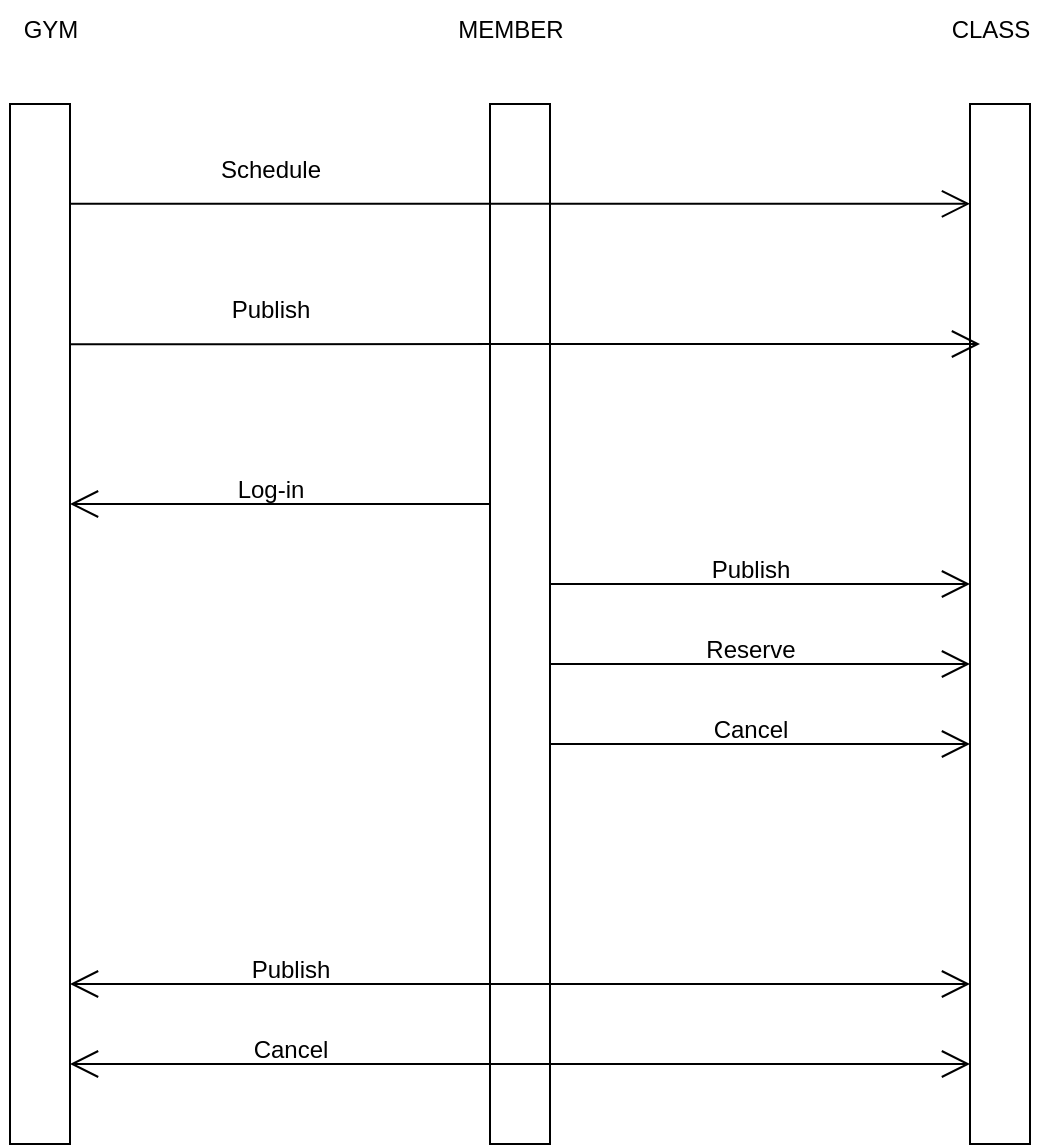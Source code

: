 <mxfile version="21.2.8" type="device">
  <diagram name="Page-1" id="2YBvvXClWsGukQMizWep">
    <mxGraphModel dx="1276" dy="605" grid="1" gridSize="10" guides="1" tooltips="1" connect="1" arrows="1" fold="1" page="1" pageScale="1" pageWidth="850" pageHeight="1100" math="0" shadow="0">
      <root>
        <mxCell id="0" />
        <mxCell id="1" parent="0" />
        <mxCell id="CuzSEY8JB-L4rQDLMhRv-6" value="" style="html=1;points=[];perimeter=orthogonalPerimeter;outlineConnect=0;targetShapes=umlLifeline;portConstraint=eastwest;newEdgeStyle={&quot;edgeStyle&quot;:&quot;elbowEdgeStyle&quot;,&quot;elbow&quot;:&quot;vertical&quot;,&quot;curved&quot;:0,&quot;rounded&quot;:0};" parent="1" vertex="1">
          <mxGeometry x="160" y="80" width="30" height="520" as="geometry" />
        </mxCell>
        <mxCell id="CuzSEY8JB-L4rQDLMhRv-7" value="" style="html=1;points=[];perimeter=orthogonalPerimeter;outlineConnect=0;targetShapes=umlLifeline;portConstraint=eastwest;newEdgeStyle={&quot;edgeStyle&quot;:&quot;elbowEdgeStyle&quot;,&quot;elbow&quot;:&quot;vertical&quot;,&quot;curved&quot;:0,&quot;rounded&quot;:0};" parent="1" vertex="1">
          <mxGeometry x="400" y="80" width="30" height="520" as="geometry" />
        </mxCell>
        <mxCell id="CuzSEY8JB-L4rQDLMhRv-8" value="" style="html=1;points=[];perimeter=orthogonalPerimeter;outlineConnect=0;targetShapes=umlLifeline;portConstraint=eastwest;newEdgeStyle={&quot;edgeStyle&quot;:&quot;elbowEdgeStyle&quot;,&quot;elbow&quot;:&quot;vertical&quot;,&quot;curved&quot;:0,&quot;rounded&quot;:0};" parent="1" vertex="1">
          <mxGeometry x="640" y="80" width="30" height="520" as="geometry" />
        </mxCell>
        <mxCell id="CuzSEY8JB-L4rQDLMhRv-9" value="GYM" style="text;html=1;align=center;verticalAlign=middle;resizable=0;points=[];autosize=1;strokeColor=none;fillColor=none;" parent="1" vertex="1">
          <mxGeometry x="155" y="28" width="50" height="30" as="geometry" />
        </mxCell>
        <mxCell id="CuzSEY8JB-L4rQDLMhRv-10" value="MEMBER" style="text;html=1;align=center;verticalAlign=middle;resizable=0;points=[];autosize=1;strokeColor=none;fillColor=none;" parent="1" vertex="1">
          <mxGeometry x="370" y="28" width="80" height="30" as="geometry" />
        </mxCell>
        <mxCell id="CuzSEY8JB-L4rQDLMhRv-11" value="CLASS" style="text;html=1;align=center;verticalAlign=middle;resizable=0;points=[];autosize=1;strokeColor=none;fillColor=none;" parent="1" vertex="1">
          <mxGeometry x="620" y="28" width="60" height="30" as="geometry" />
        </mxCell>
        <mxCell id="CuzSEY8JB-L4rQDLMhRv-12" value="" style="endArrow=open;endFill=1;endSize=12;html=1;rounded=0;exitX=1;exitY=0.096;exitDx=0;exitDy=0;exitPerimeter=0;" parent="1" source="CuzSEY8JB-L4rQDLMhRv-6" target="CuzSEY8JB-L4rQDLMhRv-8" edge="1">
          <mxGeometry width="160" relative="1" as="geometry">
            <mxPoint x="200" y="130" as="sourcePoint" />
            <mxPoint x="500" y="260" as="targetPoint" />
          </mxGeometry>
        </mxCell>
        <mxCell id="CuzSEY8JB-L4rQDLMhRv-13" value="" style="endArrow=open;endFill=1;endSize=12;html=1;rounded=0;exitX=1;exitY=0.231;exitDx=0;exitDy=0;exitPerimeter=0;" parent="1" source="CuzSEY8JB-L4rQDLMhRv-6" edge="1">
          <mxGeometry width="160" relative="1" as="geometry">
            <mxPoint x="205" y="200" as="sourcePoint" />
            <mxPoint x="645" y="200" as="targetPoint" />
          </mxGeometry>
        </mxCell>
        <mxCell id="CuzSEY8JB-L4rQDLMhRv-14" value="" style="endArrow=open;endFill=1;endSize=12;html=1;rounded=0;" parent="1" source="CuzSEY8JB-L4rQDLMhRv-7" target="CuzSEY8JB-L4rQDLMhRv-6" edge="1">
          <mxGeometry width="160" relative="1" as="geometry">
            <mxPoint x="390" y="280" as="sourcePoint" />
            <mxPoint x="210" y="270" as="targetPoint" />
            <Array as="points">
              <mxPoint x="320" y="280" />
            </Array>
          </mxGeometry>
        </mxCell>
        <mxCell id="CuzSEY8JB-L4rQDLMhRv-15" value="" style="endArrow=open;endFill=1;endSize=12;html=1;rounded=0;" parent="1" target="CuzSEY8JB-L4rQDLMhRv-8" edge="1">
          <mxGeometry width="160" relative="1" as="geometry">
            <mxPoint x="430" y="320" as="sourcePoint" />
            <mxPoint x="590" y="320" as="targetPoint" />
          </mxGeometry>
        </mxCell>
        <mxCell id="CuzSEY8JB-L4rQDLMhRv-16" value="" style="endArrow=open;endFill=1;endSize=12;html=1;rounded=0;" parent="1" edge="1">
          <mxGeometry width="160" relative="1" as="geometry">
            <mxPoint x="430" y="400" as="sourcePoint" />
            <mxPoint x="640" y="400" as="targetPoint" />
          </mxGeometry>
        </mxCell>
        <mxCell id="CuzSEY8JB-L4rQDLMhRv-17" value="" style="endArrow=open;endFill=1;endSize=12;html=1;rounded=0;" parent="1" edge="1">
          <mxGeometry width="160" relative="1" as="geometry">
            <mxPoint x="430" y="360" as="sourcePoint" />
            <mxPoint x="640" y="360" as="targetPoint" />
            <Array as="points">
              <mxPoint x="530" y="360" />
            </Array>
          </mxGeometry>
        </mxCell>
        <mxCell id="CuzSEY8JB-L4rQDLMhRv-18" value="" style="endArrow=open;endFill=1;endSize=12;html=1;rounded=0;" parent="1" edge="1">
          <mxGeometry width="160" relative="1" as="geometry">
            <mxPoint x="360" y="520" as="sourcePoint" />
            <mxPoint x="640" y="520" as="targetPoint" />
          </mxGeometry>
        </mxCell>
        <mxCell id="CuzSEY8JB-L4rQDLMhRv-19" value="" style="endArrow=open;endFill=1;endSize=12;html=1;rounded=0;" parent="1" edge="1">
          <mxGeometry width="160" relative="1" as="geometry">
            <mxPoint x="360" y="560" as="sourcePoint" />
            <mxPoint x="640" y="560" as="targetPoint" />
          </mxGeometry>
        </mxCell>
        <mxCell id="CuzSEY8JB-L4rQDLMhRv-20" value="" style="endArrow=open;endFill=1;endSize=12;html=1;rounded=0;" parent="1" target="CuzSEY8JB-L4rQDLMhRv-6" edge="1">
          <mxGeometry width="160" relative="1" as="geometry">
            <mxPoint x="360" y="520" as="sourcePoint" />
            <mxPoint x="240" y="530" as="targetPoint" />
          </mxGeometry>
        </mxCell>
        <mxCell id="CuzSEY8JB-L4rQDLMhRv-21" value="" style="endArrow=open;endFill=1;endSize=12;html=1;rounded=0;" parent="1" edge="1">
          <mxGeometry width="160" relative="1" as="geometry">
            <mxPoint x="360" y="560" as="sourcePoint" />
            <mxPoint x="190" y="560" as="targetPoint" />
          </mxGeometry>
        </mxCell>
        <mxCell id="CuzSEY8JB-L4rQDLMhRv-22" value="Schedule" style="text;html=1;align=center;verticalAlign=middle;resizable=0;points=[];autosize=1;strokeColor=none;fillColor=none;" parent="1" vertex="1">
          <mxGeometry x="255" y="98" width="70" height="30" as="geometry" />
        </mxCell>
        <mxCell id="CuzSEY8JB-L4rQDLMhRv-23" value="Publish" style="text;html=1;align=center;verticalAlign=middle;resizable=0;points=[];autosize=1;strokeColor=none;fillColor=none;" parent="1" vertex="1">
          <mxGeometry x="260" y="168" width="60" height="30" as="geometry" />
        </mxCell>
        <mxCell id="CuzSEY8JB-L4rQDLMhRv-24" value="Log-in" style="text;html=1;align=center;verticalAlign=middle;resizable=0;points=[];autosize=1;strokeColor=none;fillColor=none;" parent="1" vertex="1">
          <mxGeometry x="260" y="258" width="60" height="30" as="geometry" />
        </mxCell>
        <mxCell id="CuzSEY8JB-L4rQDLMhRv-25" value="Publish" style="text;html=1;align=center;verticalAlign=middle;resizable=0;points=[];autosize=1;strokeColor=none;fillColor=none;" parent="1" vertex="1">
          <mxGeometry x="500" y="298" width="60" height="30" as="geometry" />
        </mxCell>
        <mxCell id="CuzSEY8JB-L4rQDLMhRv-26" value="Reserve" style="text;html=1;align=center;verticalAlign=middle;resizable=0;points=[];autosize=1;strokeColor=none;fillColor=none;" parent="1" vertex="1">
          <mxGeometry x="495" y="338" width="70" height="30" as="geometry" />
        </mxCell>
        <mxCell id="CuzSEY8JB-L4rQDLMhRv-27" value="Cancel" style="text;html=1;align=center;verticalAlign=middle;resizable=0;points=[];autosize=1;strokeColor=none;fillColor=none;" parent="1" vertex="1">
          <mxGeometry x="500" y="378" width="60" height="30" as="geometry" />
        </mxCell>
        <mxCell id="CuzSEY8JB-L4rQDLMhRv-28" value="Publish" style="text;html=1;align=center;verticalAlign=middle;resizable=0;points=[];autosize=1;strokeColor=none;fillColor=none;" parent="1" vertex="1">
          <mxGeometry x="270" y="498" width="60" height="30" as="geometry" />
        </mxCell>
        <mxCell id="CuzSEY8JB-L4rQDLMhRv-29" value="Cancel" style="text;html=1;align=center;verticalAlign=middle;resizable=0;points=[];autosize=1;strokeColor=none;fillColor=none;" parent="1" vertex="1">
          <mxGeometry x="270" y="538" width="60" height="30" as="geometry" />
        </mxCell>
      </root>
    </mxGraphModel>
  </diagram>
</mxfile>
